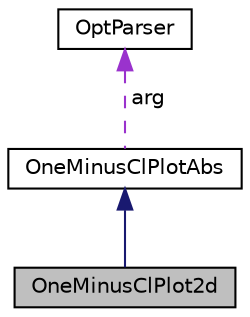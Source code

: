 digraph "OneMinusClPlot2d"
{
  edge [fontname="Helvetica",fontsize="10",labelfontname="Helvetica",labelfontsize="10"];
  node [fontname="Helvetica",fontsize="10",shape=record];
  Node2 [label="OneMinusClPlot2d",height=0.2,width=0.4,color="black", fillcolor="grey75", style="filled", fontcolor="black"];
  Node3 -> Node2 [dir="back",color="midnightblue",fontsize="10",style="solid",fontname="Helvetica"];
  Node3 [label="OneMinusClPlotAbs",height=0.2,width=0.4,color="black", fillcolor="white", style="filled",URL="$class_one_minus_cl_plot_abs.html"];
  Node4 -> Node3 [dir="back",color="darkorchid3",fontsize="10",style="dashed",label=" arg" ,fontname="Helvetica"];
  Node4 [label="OptParser",height=0.2,width=0.4,color="black", fillcolor="white", style="filled",URL="$class_opt_parser.html"];
}
